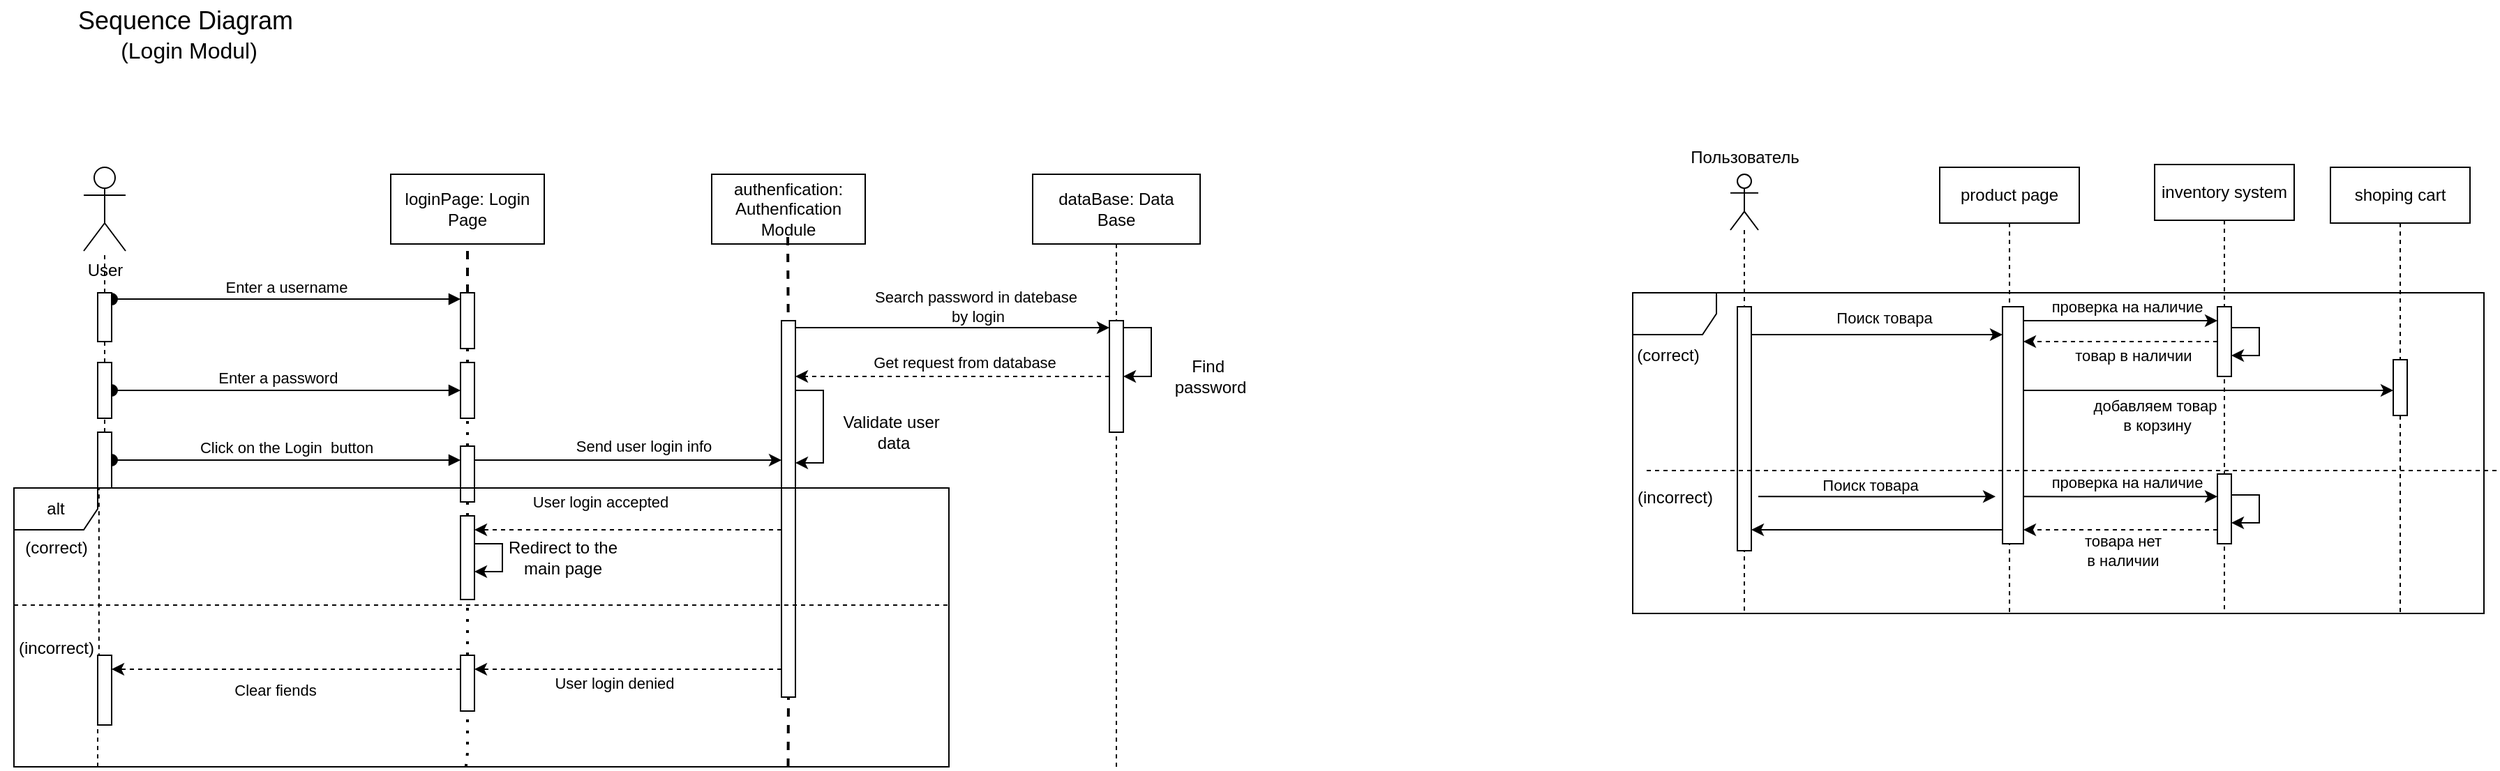 <mxfile version="24.4.8" type="github">
  <diagram name="Страница — 1" id="rIlWWbe10Ax3GFMxgoC-">
    <mxGraphModel dx="989" dy="538" grid="1" gridSize="10" guides="1" tooltips="1" connect="1" arrows="1" fold="1" page="1" pageScale="1" pageWidth="827" pageHeight="1169" math="0" shadow="0">
      <root>
        <mxCell id="0" />
        <mxCell id="1" parent="0" />
        <mxCell id="HHi1Jkbsixi5mN6OjThm-23" value="&lt;font style=&quot;font-size: 18px;&quot;&gt;Sequence Diagram&amp;nbsp;&lt;/font&gt;&lt;div&gt;&lt;font size=&quot;3&quot;&gt;(Login Modul)&lt;/font&gt;&lt;/div&gt;" style="text;html=1;align=center;verticalAlign=middle;resizable=0;points=[];autosize=1;strokeColor=none;fillColor=none;perimeterSpacing=0;" parent="1" vertex="1">
          <mxGeometry x="55" y="120" width="180" height="50" as="geometry" />
        </mxCell>
        <mxCell id="HHi1Jkbsixi5mN6OjThm-24" value="User" style="shape=umlActor;verticalLabelPosition=bottom;verticalAlign=top;html=1;outlineConnect=0;" parent="1" vertex="1">
          <mxGeometry x="70" y="240" width="30" height="60" as="geometry" />
        </mxCell>
        <mxCell id="HHi1Jkbsixi5mN6OjThm-27" value="loginPage: Login&lt;div&gt;Page&lt;/div&gt;" style="html=1;whiteSpace=wrap;" parent="1" vertex="1">
          <mxGeometry x="290" y="245" width="110" height="50" as="geometry" />
        </mxCell>
        <mxCell id="HHi1Jkbsixi5mN6OjThm-32" value="" style="endArrow=none;dashed=1;html=1;rounded=0;" parent="1" source="HHi1Jkbsixi5mN6OjThm-43" target="HHi1Jkbsixi5mN6OjThm-24" edge="1">
          <mxGeometry width="50" height="50" relative="1" as="geometry">
            <mxPoint x="85" y="630" as="sourcePoint" />
            <mxPoint x="110" y="350" as="targetPoint" />
          </mxGeometry>
        </mxCell>
        <mxCell id="HHi1Jkbsixi5mN6OjThm-33" value="" style="endArrow=none;dashed=1;html=1;strokeWidth=2;rounded=0;entryX=0.5;entryY=1;entryDx=0;entryDy=0;" parent="1" source="HHi1Jkbsixi5mN6OjThm-40" target="HHi1Jkbsixi5mN6OjThm-27" edge="1">
          <mxGeometry width="50" height="50" relative="1" as="geometry">
            <mxPoint x="345" y="630" as="sourcePoint" />
            <mxPoint x="470" y="340" as="targetPoint" />
          </mxGeometry>
        </mxCell>
        <mxCell id="HHi1Jkbsixi5mN6OjThm-34" value="authenfication:&lt;div&gt;Authenfication Module&lt;/div&gt;" style="html=1;whiteSpace=wrap;" parent="1" vertex="1">
          <mxGeometry x="520" y="245" width="110" height="50" as="geometry" />
        </mxCell>
        <mxCell id="HHi1Jkbsixi5mN6OjThm-37" value="" style="endArrow=none;dashed=1;html=1;strokeWidth=2;rounded=0;entryX=0.5;entryY=1;entryDx=0;entryDy=0;" parent="1" edge="1">
          <mxGeometry width="50" height="50" relative="1" as="geometry">
            <mxPoint x="575" y="380" as="sourcePoint" />
            <mxPoint x="574.52" y="290" as="targetPoint" />
          </mxGeometry>
        </mxCell>
        <mxCell id="HHi1Jkbsixi5mN6OjThm-41" value="Enter a username" style="html=1;verticalAlign=bottom;startArrow=oval;endArrow=block;startSize=8;curved=0;rounded=0;entryX=0;entryY=0;entryDx=0;entryDy=5;" parent="1" source="HHi1Jkbsixi5mN6OjThm-43" edge="1">
          <mxGeometry relative="1" as="geometry">
            <mxPoint x="80" y="334.52" as="sourcePoint" />
            <mxPoint x="340" y="334.52" as="targetPoint" />
          </mxGeometry>
        </mxCell>
        <mxCell id="HHi1Jkbsixi5mN6OjThm-42" value="" style="endArrow=none;dashed=1;html=1;rounded=0;" parent="1" source="HHi1Jkbsixi5mN6OjThm-53" target="HHi1Jkbsixi5mN6OjThm-43" edge="1">
          <mxGeometry width="50" height="50" relative="1" as="geometry">
            <mxPoint x="85" y="630" as="sourcePoint" />
            <mxPoint x="85" y="300" as="targetPoint" />
          </mxGeometry>
        </mxCell>
        <mxCell id="HHi1Jkbsixi5mN6OjThm-43" value="" style="html=1;points=[[0,0,0,0,5],[0,1,0,0,-5],[1,0,0,0,5],[1,1,0,0,-5]];perimeter=orthogonalPerimeter;outlineConnect=0;targetShapes=umlLifeline;portConstraint=eastwest;newEdgeStyle={&quot;curved&quot;:0,&quot;rounded&quot;:0};" parent="1" vertex="1">
          <mxGeometry x="80" y="330" width="10" height="35" as="geometry" />
        </mxCell>
        <mxCell id="HHi1Jkbsixi5mN6OjThm-44" value="" style="endArrow=none;dashed=1;html=1;dashPattern=1 3;strokeWidth=2;rounded=0;entryX=0.5;entryY=1;entryDx=0;entryDy=0;" parent="1" source="HHi1Jkbsixi5mN6OjThm-55" target="HHi1Jkbsixi5mN6OjThm-40" edge="1">
          <mxGeometry width="50" height="50" relative="1" as="geometry">
            <mxPoint x="345" y="630" as="sourcePoint" />
            <mxPoint x="345" y="295" as="targetPoint" />
          </mxGeometry>
        </mxCell>
        <mxCell id="HHi1Jkbsixi5mN6OjThm-40" value="" style="html=1;points=[[0,0,0,0,5],[0,1,0,0,-5],[1,0,0,0,5],[1,1,0,0,-5]];perimeter=orthogonalPerimeter;outlineConnect=0;targetShapes=umlLifeline;portConstraint=eastwest;newEdgeStyle={&quot;curved&quot;:0,&quot;rounded&quot;:0};" parent="1" vertex="1">
          <mxGeometry x="340" y="330" width="10" height="40" as="geometry" />
        </mxCell>
        <mxCell id="HHi1Jkbsixi5mN6OjThm-46" value="Enter a password&lt;span style=&quot;white-space: pre;&quot;&gt;&#x9;&lt;/span&gt;" style="html=1;verticalAlign=bottom;startArrow=oval;endArrow=block;startSize=8;curved=0;rounded=0;entryX=0;entryY=0;entryDx=0;entryDy=5;" parent="1" source="HHi1Jkbsixi5mN6OjThm-53" edge="1">
          <mxGeometry relative="1" as="geometry">
            <mxPoint x="85" y="400" as="sourcePoint" />
            <mxPoint x="340" y="400" as="targetPoint" />
          </mxGeometry>
        </mxCell>
        <mxCell id="HHi1Jkbsixi5mN6OjThm-47" value="Click on the Login&amp;nbsp; button" style="html=1;verticalAlign=bottom;startArrow=oval;endArrow=block;startSize=8;curved=0;rounded=0;" parent="1" source="HHi1Jkbsixi5mN6OjThm-51" target="HHi1Jkbsixi5mN6OjThm-48" edge="1">
          <mxGeometry relative="1" as="geometry">
            <mxPoint x="80" y="450" as="sourcePoint" />
            <mxPoint x="340" y="450" as="targetPoint" />
          </mxGeometry>
        </mxCell>
        <mxCell id="HHi1Jkbsixi5mN6OjThm-52" value="" style="endArrow=none;dashed=1;html=1;rounded=0;exitX=0.093;exitY=0.992;exitDx=0;exitDy=0;exitPerimeter=0;" parent="1" source="HHi1Jkbsixi5mN6OjThm-89" target="HHi1Jkbsixi5mN6OjThm-51" edge="1">
          <mxGeometry width="50" height="50" relative="1" as="geometry">
            <mxPoint x="85" y="630" as="sourcePoint" />
            <mxPoint x="85" y="350" as="targetPoint" />
          </mxGeometry>
        </mxCell>
        <mxCell id="HHi1Jkbsixi5mN6OjThm-51" value="" style="html=1;points=[[0,0,0,0,5],[0,1,0,0,-5],[1,0,0,0,5],[1,1,0,0,-5]];perimeter=orthogonalPerimeter;outlineConnect=0;targetShapes=umlLifeline;portConstraint=eastwest;newEdgeStyle={&quot;curved&quot;:0,&quot;rounded&quot;:0};" parent="1" vertex="1">
          <mxGeometry x="80" y="430" width="10" height="40" as="geometry" />
        </mxCell>
        <mxCell id="HHi1Jkbsixi5mN6OjThm-56" value="" style="endArrow=none;dashed=1;html=1;dashPattern=1 3;strokeWidth=2;rounded=0;entryX=0.5;entryY=1;entryDx=0;entryDy=0;" parent="1" source="HHi1Jkbsixi5mN6OjThm-48" target="HHi1Jkbsixi5mN6OjThm-55" edge="1">
          <mxGeometry width="50" height="50" relative="1" as="geometry">
            <mxPoint x="345" y="630" as="sourcePoint" />
            <mxPoint x="345" y="370" as="targetPoint" />
          </mxGeometry>
        </mxCell>
        <mxCell id="HHi1Jkbsixi5mN6OjThm-55" value="" style="html=1;points=[[0,0,0,0,5],[0,1,0,0,-5],[1,0,0,0,5],[1,1,0,0,-5]];perimeter=orthogonalPerimeter;outlineConnect=0;targetShapes=umlLifeline;portConstraint=eastwest;newEdgeStyle={&quot;curved&quot;:0,&quot;rounded&quot;:0};" parent="1" vertex="1">
          <mxGeometry x="340" y="380" width="10" height="40" as="geometry" />
        </mxCell>
        <mxCell id="HHi1Jkbsixi5mN6OjThm-57" value="" style="endArrow=none;dashed=1;html=1;dashPattern=1 3;strokeWidth=2;rounded=0;entryX=0.5;entryY=1;entryDx=0;entryDy=0;" parent="1" source="HHi1Jkbsixi5mN6OjThm-77" target="HHi1Jkbsixi5mN6OjThm-48" edge="1">
          <mxGeometry width="50" height="50" relative="1" as="geometry">
            <mxPoint x="345" y="630" as="sourcePoint" />
            <mxPoint x="345" y="420" as="targetPoint" />
          </mxGeometry>
        </mxCell>
        <mxCell id="HHi1Jkbsixi5mN6OjThm-68" style="edgeStyle=orthogonalEdgeStyle;rounded=0;orthogonalLoop=1;jettySize=auto;html=1;curved=0;" parent="1" source="HHi1Jkbsixi5mN6OjThm-48" target="HHi1Jkbsixi5mN6OjThm-66" edge="1">
          <mxGeometry relative="1" as="geometry">
            <Array as="points">
              <mxPoint x="560" y="450" />
              <mxPoint x="560" y="450" />
            </Array>
          </mxGeometry>
        </mxCell>
        <mxCell id="HHi1Jkbsixi5mN6OjThm-70" value="Send user login info" style="edgeLabel;html=1;align=center;verticalAlign=middle;resizable=0;points=[];" parent="HHi1Jkbsixi5mN6OjThm-68" vertex="1" connectable="0">
          <mxGeometry x="0.248" y="1" relative="1" as="geometry">
            <mxPoint x="-17" y="-9" as="offset" />
          </mxGeometry>
        </mxCell>
        <mxCell id="HHi1Jkbsixi5mN6OjThm-48" value="" style="html=1;points=[[0,0,0,0,5],[0,1,0,0,-5],[1,0,0,0,5],[1,1,0,0,-5]];perimeter=orthogonalPerimeter;outlineConnect=0;targetShapes=umlLifeline;portConstraint=eastwest;newEdgeStyle={&quot;curved&quot;:0,&quot;rounded&quot;:0};" parent="1" vertex="1">
          <mxGeometry x="340" y="440" width="10" height="40" as="geometry" />
        </mxCell>
        <mxCell id="HHi1Jkbsixi5mN6OjThm-67" value="" style="endArrow=none;dashed=1;html=1;strokeWidth=2;rounded=0;entryX=0.5;entryY=1;entryDx=0;entryDy=0;exitX=0.828;exitY=1;exitDx=0;exitDy=0;exitPerimeter=0;" parent="1" source="HHi1Jkbsixi5mN6OjThm-72" target="HHi1Jkbsixi5mN6OjThm-66" edge="1">
          <mxGeometry width="50" height="50" relative="1" as="geometry">
            <mxPoint x="574.52" y="625" as="sourcePoint" />
            <mxPoint x="574.52" y="290" as="targetPoint" />
          </mxGeometry>
        </mxCell>
        <mxCell id="HHi1Jkbsixi5mN6OjThm-79" style="edgeStyle=orthogonalEdgeStyle;rounded=0;orthogonalLoop=1;jettySize=auto;html=1;curved=0;dashed=1;" parent="1" source="HHi1Jkbsixi5mN6OjThm-66" target="HHi1Jkbsixi5mN6OjThm-77" edge="1">
          <mxGeometry relative="1" as="geometry">
            <Array as="points">
              <mxPoint x="410" y="500" />
              <mxPoint x="410" y="500" />
            </Array>
          </mxGeometry>
        </mxCell>
        <mxCell id="HHi1Jkbsixi5mN6OjThm-80" value="User login accepted" style="edgeLabel;html=1;align=center;verticalAlign=middle;resizable=0;points=[];" parent="HHi1Jkbsixi5mN6OjThm-79" vertex="1" connectable="0">
          <mxGeometry x="0.384" y="-2" relative="1" as="geometry">
            <mxPoint x="22" y="-18" as="offset" />
          </mxGeometry>
        </mxCell>
        <mxCell id="HHi1Jkbsixi5mN6OjThm-86" style="edgeStyle=orthogonalEdgeStyle;rounded=0;orthogonalLoop=1;jettySize=auto;html=1;curved=0;dashed=1;" parent="1" source="HHi1Jkbsixi5mN6OjThm-66" target="HHi1Jkbsixi5mN6OjThm-84" edge="1">
          <mxGeometry relative="1" as="geometry">
            <Array as="points">
              <mxPoint x="390" y="600" />
              <mxPoint x="390" y="600" />
            </Array>
          </mxGeometry>
        </mxCell>
        <mxCell id="HHi1Jkbsixi5mN6OjThm-87" value="User login denied" style="edgeLabel;html=1;align=center;verticalAlign=middle;resizable=0;points=[];" parent="HHi1Jkbsixi5mN6OjThm-86" vertex="1" connectable="0">
          <mxGeometry x="-0.11" y="-2" relative="1" as="geometry">
            <mxPoint x="-22" y="12" as="offset" />
          </mxGeometry>
        </mxCell>
        <mxCell id="HHi1Jkbsixi5mN6OjThm-66" value="" style="html=1;points=[[0,0,0,0,5],[0,1,0,0,-5],[1,0,0,0,5],[1,1,0,0,-5]];perimeter=orthogonalPerimeter;outlineConnect=0;targetShapes=umlLifeline;portConstraint=eastwest;newEdgeStyle={&quot;curved&quot;:0,&quot;rounded&quot;:0};" parent="1" vertex="1">
          <mxGeometry x="570" y="350" width="10" height="270" as="geometry" />
        </mxCell>
        <mxCell id="HHi1Jkbsixi5mN6OjThm-72" value="alt" style="shape=umlFrame;whiteSpace=wrap;html=1;pointerEvents=0;" parent="1" vertex="1">
          <mxGeometry x="20" y="470" width="670" height="200" as="geometry" />
        </mxCell>
        <mxCell id="HHi1Jkbsixi5mN6OjThm-73" value="(correct)" style="text;html=1;align=center;verticalAlign=middle;resizable=0;points=[];autosize=1;strokeColor=none;fillColor=none;" parent="1" vertex="1">
          <mxGeometry x="15" y="498" width="70" height="30" as="geometry" />
        </mxCell>
        <mxCell id="HHi1Jkbsixi5mN6OjThm-74" value="(incorrect)" style="text;html=1;align=center;verticalAlign=middle;resizable=0;points=[];autosize=1;strokeColor=none;fillColor=none;" parent="1" vertex="1">
          <mxGeometry x="10" y="570" width="80" height="30" as="geometry" />
        </mxCell>
        <mxCell id="HHi1Jkbsixi5mN6OjThm-75" value="" style="line;strokeWidth=1;fillColor=none;align=left;verticalAlign=middle;spacingTop=-1;spacingLeft=3;spacingRight=3;rotatable=0;labelPosition=right;points=[];portConstraint=eastwest;strokeColor=inherit;dashed=1;" parent="1" vertex="1">
          <mxGeometry x="20" y="550" width="670" height="8" as="geometry" />
        </mxCell>
        <mxCell id="HHi1Jkbsixi5mN6OjThm-76" value="Validate user&amp;nbsp;&lt;div&gt;&lt;span style=&quot;background-color: initial;&quot;&gt;data&lt;/span&gt;&lt;/div&gt;" style="text;html=1;align=center;verticalAlign=middle;resizable=0;points=[];autosize=1;strokeColor=none;fillColor=none;" parent="1" vertex="1">
          <mxGeometry x="600" y="410" width="100" height="40" as="geometry" />
        </mxCell>
        <mxCell id="HHi1Jkbsixi5mN6OjThm-78" value="" style="endArrow=none;dashed=1;html=1;dashPattern=1 3;strokeWidth=2;rounded=0;entryX=0.5;entryY=1;entryDx=0;entryDy=0;" parent="1" source="HHi1Jkbsixi5mN6OjThm-84" target="HHi1Jkbsixi5mN6OjThm-77" edge="1">
          <mxGeometry width="50" height="50" relative="1" as="geometry">
            <mxPoint x="345" y="630" as="sourcePoint" />
            <mxPoint x="345" y="480" as="targetPoint" />
          </mxGeometry>
        </mxCell>
        <mxCell id="HHi1Jkbsixi5mN6OjThm-77" value="" style="html=1;points=[[0,0,0,0,5],[0,1,0,0,-5],[1,0,0,0,5],[1,1,0,0,-5]];perimeter=orthogonalPerimeter;outlineConnect=0;targetShapes=umlLifeline;portConstraint=eastwest;newEdgeStyle={&quot;curved&quot;:0,&quot;rounded&quot;:0};" parent="1" vertex="1">
          <mxGeometry x="340" y="490" width="10" height="60" as="geometry" />
        </mxCell>
        <mxCell id="HHi1Jkbsixi5mN6OjThm-81" style="edgeStyle=orthogonalEdgeStyle;rounded=0;orthogonalLoop=1;jettySize=auto;html=1;curved=0;elbow=vertical;" parent="1" source="HHi1Jkbsixi5mN6OjThm-77" target="HHi1Jkbsixi5mN6OjThm-77" edge="1">
          <mxGeometry relative="1" as="geometry" />
        </mxCell>
        <mxCell id="HHi1Jkbsixi5mN6OjThm-82" value="Redirect to the&lt;div&gt;main page&lt;/div&gt;" style="text;html=1;align=center;verticalAlign=middle;resizable=0;points=[];autosize=1;strokeColor=none;fillColor=none;" parent="1" vertex="1">
          <mxGeometry x="363" y="500" width="100" height="40" as="geometry" />
        </mxCell>
        <mxCell id="HHi1Jkbsixi5mN6OjThm-83" style="edgeStyle=orthogonalEdgeStyle;rounded=0;orthogonalLoop=1;jettySize=auto;html=1;curved=0;" parent="1" source="HHi1Jkbsixi5mN6OjThm-66" target="HHi1Jkbsixi5mN6OjThm-66" edge="1">
          <mxGeometry relative="1" as="geometry">
            <mxPoint x="590" y="450" as="targetPoint" />
            <Array as="points">
              <mxPoint x="600" y="400" />
              <mxPoint x="600" y="452" />
            </Array>
          </mxGeometry>
        </mxCell>
        <mxCell id="HHi1Jkbsixi5mN6OjThm-85" value="" style="endArrow=none;dashed=1;html=1;dashPattern=1 3;strokeWidth=2;rounded=0;entryX=0.5;entryY=1;entryDx=0;entryDy=0;" parent="1" source="HHi1Jkbsixi5mN6OjThm-72" target="HHi1Jkbsixi5mN6OjThm-84" edge="1">
          <mxGeometry width="50" height="50" relative="1" as="geometry">
            <mxPoint x="345" y="630" as="sourcePoint" />
            <mxPoint x="345" y="550" as="targetPoint" />
            <Array as="points">
              <mxPoint x="345" y="660" />
            </Array>
          </mxGeometry>
        </mxCell>
        <mxCell id="HHi1Jkbsixi5mN6OjThm-91" style="edgeStyle=orthogonalEdgeStyle;rounded=0;orthogonalLoop=1;jettySize=auto;html=1;curved=0;dashed=1;" parent="1" source="HHi1Jkbsixi5mN6OjThm-84" target="HHi1Jkbsixi5mN6OjThm-89" edge="1">
          <mxGeometry relative="1" as="geometry">
            <Array as="points">
              <mxPoint x="150" y="600" />
              <mxPoint x="150" y="600" />
            </Array>
          </mxGeometry>
        </mxCell>
        <mxCell id="HHi1Jkbsixi5mN6OjThm-92" value="Clear fiends" style="edgeLabel;html=1;align=center;verticalAlign=middle;resizable=0;points=[];" parent="HHi1Jkbsixi5mN6OjThm-91" vertex="1" connectable="0">
          <mxGeometry x="0.069" y="-6" relative="1" as="geometry">
            <mxPoint y="21" as="offset" />
          </mxGeometry>
        </mxCell>
        <mxCell id="HHi1Jkbsixi5mN6OjThm-84" value="" style="html=1;points=[[0,0,0,0,5],[0,1,0,0,-5],[1,0,0,0,5],[1,1,0,0,-5]];perimeter=orthogonalPerimeter;outlineConnect=0;targetShapes=umlLifeline;portConstraint=eastwest;newEdgeStyle={&quot;curved&quot;:0,&quot;rounded&quot;:0};" parent="1" vertex="1">
          <mxGeometry x="340" y="590" width="10" height="40" as="geometry" />
        </mxCell>
        <mxCell id="HHi1Jkbsixi5mN6OjThm-90" value="" style="endArrow=none;dashed=1;html=1;rounded=0;" parent="1" target="HHi1Jkbsixi5mN6OjThm-89" edge="1">
          <mxGeometry width="50" height="50" relative="1" as="geometry">
            <mxPoint x="80" y="670" as="sourcePoint" />
            <mxPoint x="82" y="470" as="targetPoint" />
            <Array as="points">
              <mxPoint x="80" y="660" />
            </Array>
          </mxGeometry>
        </mxCell>
        <mxCell id="HHi1Jkbsixi5mN6OjThm-89" value="" style="html=1;points=[[0,0,0,0,5],[0,1,0,0,-5],[1,0,0,0,5],[1,1,0,0,-5]];perimeter=orthogonalPerimeter;outlineConnect=0;targetShapes=umlLifeline;portConstraint=eastwest;newEdgeStyle={&quot;curved&quot;:0,&quot;rounded&quot;:0};" parent="1" vertex="1">
          <mxGeometry x="80" y="590" width="10" height="50" as="geometry" />
        </mxCell>
        <mxCell id="HHi1Jkbsixi5mN6OjThm-94" value="" style="endArrow=none;dashed=1;html=1;rounded=0;" parent="1" source="HHi1Jkbsixi5mN6OjThm-51" target="HHi1Jkbsixi5mN6OjThm-53" edge="1">
          <mxGeometry width="50" height="50" relative="1" as="geometry">
            <mxPoint x="85" y="430" as="sourcePoint" />
            <mxPoint x="85" y="350" as="targetPoint" />
          </mxGeometry>
        </mxCell>
        <mxCell id="HHi1Jkbsixi5mN6OjThm-53" value="" style="html=1;points=[[0,0,0,0,5],[0,1,0,0,-5],[1,0,0,0,5],[1,1,0,0,-5]];perimeter=orthogonalPerimeter;outlineConnect=0;targetShapes=umlLifeline;portConstraint=eastwest;newEdgeStyle={&quot;curved&quot;:0,&quot;rounded&quot;:0};" parent="1" vertex="1">
          <mxGeometry x="80" y="380" width="10" height="40" as="geometry" />
        </mxCell>
        <mxCell id="HHi1Jkbsixi5mN6OjThm-95" value="dataBase: Data&lt;div&gt;Base&lt;/div&gt;" style="shape=umlLifeline;perimeter=lifelinePerimeter;whiteSpace=wrap;html=1;container=1;dropTarget=0;collapsible=0;recursiveResize=0;outlineConnect=0;portConstraint=eastwest;newEdgeStyle={&quot;curved&quot;:0,&quot;rounded&quot;:0};size=50;" parent="1" vertex="1">
          <mxGeometry x="750" y="245" width="120" height="425" as="geometry" />
        </mxCell>
        <mxCell id="HHi1Jkbsixi5mN6OjThm-96" value="" style="html=1;points=[[0,0,0,0,5],[0,1,0,0,-5],[1,0,0,0,5],[1,1,0,0,-5]];perimeter=orthogonalPerimeter;outlineConnect=0;targetShapes=umlLifeline;portConstraint=eastwest;newEdgeStyle={&quot;curved&quot;:0,&quot;rounded&quot;:0};" parent="HHi1Jkbsixi5mN6OjThm-95" vertex="1">
          <mxGeometry x="55" y="105" width="10" height="80" as="geometry" />
        </mxCell>
        <mxCell id="HHi1Jkbsixi5mN6OjThm-101" style="edgeStyle=orthogonalEdgeStyle;rounded=0;orthogonalLoop=1;jettySize=auto;html=1;curved=0;elbow=horizontal;exitX=1;exitY=0;exitDx=0;exitDy=5;exitPerimeter=0;" parent="HHi1Jkbsixi5mN6OjThm-95" source="HHi1Jkbsixi5mN6OjThm-96" target="HHi1Jkbsixi5mN6OjThm-96" edge="1">
          <mxGeometry relative="1" as="geometry" />
        </mxCell>
        <mxCell id="HHi1Jkbsixi5mN6OjThm-97" style="edgeStyle=orthogonalEdgeStyle;rounded=0;orthogonalLoop=1;jettySize=auto;html=1;curved=0;dashed=1;entryX=1;entryY=0.148;entryDx=0;entryDy=0;entryPerimeter=0;" parent="1" source="HHi1Jkbsixi5mN6OjThm-96" target="HHi1Jkbsixi5mN6OjThm-66" edge="1">
          <mxGeometry relative="1" as="geometry">
            <mxPoint x="590" y="390" as="targetPoint" />
            <Array as="points" />
          </mxGeometry>
        </mxCell>
        <mxCell id="HHi1Jkbsixi5mN6OjThm-102" value="Get request from database" style="edgeLabel;html=1;align=center;verticalAlign=middle;resizable=0;points=[];" parent="HHi1Jkbsixi5mN6OjThm-97" vertex="1" connectable="0">
          <mxGeometry x="-0.071" relative="1" as="geometry">
            <mxPoint y="-10" as="offset" />
          </mxGeometry>
        </mxCell>
        <mxCell id="HHi1Jkbsixi5mN6OjThm-99" style="edgeStyle=orthogonalEdgeStyle;rounded=0;orthogonalLoop=1;jettySize=auto;html=1;curved=0;entryX=0;entryY=0;entryDx=0;entryDy=5;entryPerimeter=0;" parent="1" source="HHi1Jkbsixi5mN6OjThm-66" target="HHi1Jkbsixi5mN6OjThm-96" edge="1">
          <mxGeometry relative="1" as="geometry">
            <Array as="points">
              <mxPoint x="630" y="355" />
              <mxPoint x="630" y="355" />
            </Array>
          </mxGeometry>
        </mxCell>
        <mxCell id="HHi1Jkbsixi5mN6OjThm-103" value="Search password in datebase&lt;div&gt;&amp;nbsp;by login&lt;/div&gt;" style="edgeLabel;html=1;align=center;verticalAlign=middle;resizable=0;points=[];" parent="HHi1Jkbsixi5mN6OjThm-99" vertex="1" connectable="0">
          <mxGeometry x="0.282" y="-3" relative="1" as="geometry">
            <mxPoint x="-15" y="-18" as="offset" />
          </mxGeometry>
        </mxCell>
        <mxCell id="HHi1Jkbsixi5mN6OjThm-104" value="Find&amp;nbsp;&lt;div&gt;password&lt;/div&gt;" style="text;html=1;align=center;verticalAlign=middle;resizable=0;points=[];autosize=1;strokeColor=none;fillColor=none;" parent="1" vertex="1">
          <mxGeometry x="842" y="370" width="70" height="40" as="geometry" />
        </mxCell>
        <mxCell id="HHi1Jkbsixi5mN6OjThm-106" value="" style="shape=umlLifeline;perimeter=lifelinePerimeter;whiteSpace=wrap;html=1;container=1;dropTarget=0;collapsible=0;recursiveResize=0;outlineConnect=0;portConstraint=eastwest;newEdgeStyle={&quot;curved&quot;:0,&quot;rounded&quot;:0};participant=umlActor;" parent="1" vertex="1">
          <mxGeometry x="1250" y="245" width="20" height="315" as="geometry" />
        </mxCell>
        <mxCell id="sE0MUaY-LET2CnTU0aqT-1" value="" style="html=1;points=[[0,0,0,0,5],[0,1,0,0,-5],[1,0,0,0,5],[1,1,0,0,-5]];perimeter=orthogonalPerimeter;outlineConnect=0;targetShapes=umlLifeline;portConstraint=eastwest;newEdgeStyle={&quot;curved&quot;:0,&quot;rounded&quot;:0};" vertex="1" parent="HHi1Jkbsixi5mN6OjThm-106">
          <mxGeometry x="5" y="95" width="10" height="175" as="geometry" />
        </mxCell>
        <mxCell id="HHi1Jkbsixi5mN6OjThm-107" value="Пользователь" style="text;html=1;align=center;verticalAlign=middle;resizable=0;points=[];autosize=1;strokeColor=none;fillColor=none;" parent="1" vertex="1">
          <mxGeometry x="1210" y="218" width="100" height="30" as="geometry" />
        </mxCell>
        <mxCell id="HHi1Jkbsixi5mN6OjThm-108" value="product page" style="shape=umlLifeline;perimeter=lifelinePerimeter;whiteSpace=wrap;html=1;container=1;dropTarget=0;collapsible=0;recursiveResize=0;outlineConnect=0;portConstraint=eastwest;newEdgeStyle={&quot;curved&quot;:0,&quot;rounded&quot;:0};" parent="1" vertex="1">
          <mxGeometry x="1400" y="240" width="100" height="320" as="geometry" />
        </mxCell>
        <mxCell id="sE0MUaY-LET2CnTU0aqT-8" value="" style="html=1;points=[[0,0,0,0,5],[0,1,0,0,-5],[1,0,0,0,5],[1,1,0,0,-5]];perimeter=orthogonalPerimeter;outlineConnect=0;targetShapes=umlLifeline;portConstraint=eastwest;newEdgeStyle={&quot;curved&quot;:0,&quot;rounded&quot;:0};" vertex="1" parent="HHi1Jkbsixi5mN6OjThm-108">
          <mxGeometry x="45" y="100" width="15" height="170" as="geometry" />
        </mxCell>
        <mxCell id="HHi1Jkbsixi5mN6OjThm-109" value="shoping cart" style="shape=umlLifeline;perimeter=lifelinePerimeter;whiteSpace=wrap;html=1;container=1;dropTarget=0;collapsible=0;recursiveResize=0;outlineConnect=0;portConstraint=eastwest;newEdgeStyle={&quot;curved&quot;:0,&quot;rounded&quot;:0};" parent="1" vertex="1">
          <mxGeometry x="1680" y="240" width="100" height="320" as="geometry" />
        </mxCell>
        <mxCell id="sE0MUaY-LET2CnTU0aqT-9" value="" style="html=1;points=[[0,0,0,0,5],[0,1,0,0,-5],[1,0,0,0,5],[1,1,0,0,-5]];perimeter=orthogonalPerimeter;outlineConnect=0;targetShapes=umlLifeline;portConstraint=eastwest;newEdgeStyle={&quot;curved&quot;:0,&quot;rounded&quot;:0};" vertex="1" parent="HHi1Jkbsixi5mN6OjThm-109">
          <mxGeometry x="45" y="138" width="10" height="40" as="geometry" />
        </mxCell>
        <mxCell id="HHi1Jkbsixi5mN6OjThm-110" value="inventory system" style="shape=umlLifeline;perimeter=lifelinePerimeter;whiteSpace=wrap;html=1;container=1;dropTarget=0;collapsible=0;recursiveResize=0;outlineConnect=0;portConstraint=eastwest;newEdgeStyle={&quot;curved&quot;:0,&quot;rounded&quot;:0};" parent="1" vertex="1">
          <mxGeometry x="1554" y="238" width="100" height="320" as="geometry" />
        </mxCell>
        <mxCell id="sE0MUaY-LET2CnTU0aqT-11" style="edgeStyle=orthogonalEdgeStyle;rounded=0;orthogonalLoop=1;jettySize=auto;html=1;curved=0;" edge="1" parent="1" source="sE0MUaY-LET2CnTU0aqT-1" target="sE0MUaY-LET2CnTU0aqT-8">
          <mxGeometry relative="1" as="geometry">
            <Array as="points">
              <mxPoint x="1360" y="360" />
              <mxPoint x="1360" y="360" />
            </Array>
          </mxGeometry>
        </mxCell>
        <mxCell id="sE0MUaY-LET2CnTU0aqT-12" value="Поиск товара" style="edgeLabel;html=1;align=center;verticalAlign=middle;resizable=0;points=[];" vertex="1" connectable="0" parent="sE0MUaY-LET2CnTU0aqT-11">
          <mxGeometry x="0.132" y="-2" relative="1" as="geometry">
            <mxPoint x="-7" y="-14" as="offset" />
          </mxGeometry>
        </mxCell>
        <mxCell id="sE0MUaY-LET2CnTU0aqT-22" value="" style="shape=umlFrame;whiteSpace=wrap;html=1;pointerEvents=0;" vertex="1" parent="1">
          <mxGeometry x="1180" y="330" width="610" height="230" as="geometry" />
        </mxCell>
        <mxCell id="sE0MUaY-LET2CnTU0aqT-23" value="" style="line;strokeWidth=1;fillColor=none;align=left;verticalAlign=middle;spacingTop=-1;spacingLeft=3;spacingRight=3;rotatable=0;labelPosition=right;points=[];portConstraint=eastwest;strokeColor=inherit;dashed=1;" vertex="1" parent="1">
          <mxGeometry x="1190" y="453.5" width="610" height="8" as="geometry" />
        </mxCell>
        <mxCell id="sE0MUaY-LET2CnTU0aqT-24" value="(correct)" style="text;html=1;align=center;verticalAlign=middle;resizable=0;points=[];autosize=1;strokeColor=none;fillColor=none;" vertex="1" parent="1">
          <mxGeometry x="1170" y="360" width="70" height="30" as="geometry" />
        </mxCell>
        <mxCell id="sE0MUaY-LET2CnTU0aqT-25" value="(incorrect)" style="text;html=1;align=center;verticalAlign=middle;resizable=0;points=[];autosize=1;strokeColor=none;fillColor=none;" vertex="1" parent="1">
          <mxGeometry x="1170" y="461.5" width="80" height="30" as="geometry" />
        </mxCell>
        <mxCell id="sE0MUaY-LET2CnTU0aqT-33" style="edgeStyle=orthogonalEdgeStyle;rounded=0;orthogonalLoop=1;jettySize=auto;html=1;curved=0;dashed=1;" edge="1" parent="1" source="sE0MUaY-LET2CnTU0aqT-29" target="sE0MUaY-LET2CnTU0aqT-8">
          <mxGeometry relative="1" as="geometry">
            <Array as="points">
              <mxPoint x="1480" y="365" />
              <mxPoint x="1480" y="365" />
            </Array>
          </mxGeometry>
        </mxCell>
        <mxCell id="sE0MUaY-LET2CnTU0aqT-34" value="товар в наличии&amp;nbsp;" style="edgeLabel;html=1;align=center;verticalAlign=middle;resizable=0;points=[];" vertex="1" connectable="0" parent="sE0MUaY-LET2CnTU0aqT-33">
          <mxGeometry x="-0.151" y="2" relative="1" as="geometry">
            <mxPoint y="8" as="offset" />
          </mxGeometry>
        </mxCell>
        <mxCell id="sE0MUaY-LET2CnTU0aqT-29" value="" style="html=1;points=[[0,0,0,0,5],[0,1,0,0,-5],[1,0,0,0,5],[1,1,0,0,-5]];perimeter=orthogonalPerimeter;outlineConnect=0;targetShapes=umlLifeline;portConstraint=eastwest;newEdgeStyle={&quot;curved&quot;:0,&quot;rounded&quot;:0};" vertex="1" parent="1">
          <mxGeometry x="1599" y="340" width="10" height="50" as="geometry" />
        </mxCell>
        <mxCell id="sE0MUaY-LET2CnTU0aqT-30" style="edgeStyle=orthogonalEdgeStyle;rounded=0;orthogonalLoop=1;jettySize=auto;html=1;curved=0;" edge="1" parent="1" source="sE0MUaY-LET2CnTU0aqT-8" target="sE0MUaY-LET2CnTU0aqT-29">
          <mxGeometry relative="1" as="geometry">
            <Array as="points">
              <mxPoint x="1500" y="350" />
              <mxPoint x="1500" y="350" />
            </Array>
          </mxGeometry>
        </mxCell>
        <mxCell id="sE0MUaY-LET2CnTU0aqT-31" value="проверка на наличие" style="edgeLabel;html=1;align=center;verticalAlign=middle;resizable=0;points=[];" vertex="1" connectable="0" parent="sE0MUaY-LET2CnTU0aqT-30">
          <mxGeometry x="0.065" y="-2" relative="1" as="geometry">
            <mxPoint y="-12" as="offset" />
          </mxGeometry>
        </mxCell>
        <mxCell id="sE0MUaY-LET2CnTU0aqT-32" style="edgeStyle=orthogonalEdgeStyle;rounded=0;orthogonalLoop=1;jettySize=auto;html=1;curved=0;" edge="1" parent="1" source="sE0MUaY-LET2CnTU0aqT-29" target="sE0MUaY-LET2CnTU0aqT-29">
          <mxGeometry relative="1" as="geometry" />
        </mxCell>
        <mxCell id="sE0MUaY-LET2CnTU0aqT-35" style="edgeStyle=orthogonalEdgeStyle;rounded=0;orthogonalLoop=1;jettySize=auto;html=1;curved=0;" edge="1" parent="1" source="sE0MUaY-LET2CnTU0aqT-8" target="sE0MUaY-LET2CnTU0aqT-9">
          <mxGeometry relative="1" as="geometry">
            <Array as="points">
              <mxPoint x="1630" y="400" />
              <mxPoint x="1630" y="400" />
            </Array>
          </mxGeometry>
        </mxCell>
        <mxCell id="sE0MUaY-LET2CnTU0aqT-36" value="добавляем товар&lt;div&gt;&amp;nbsp;в корзину&lt;/div&gt;" style="edgeLabel;html=1;align=center;verticalAlign=middle;resizable=0;points=[];" vertex="1" connectable="0" parent="sE0MUaY-LET2CnTU0aqT-35">
          <mxGeometry x="-0.131" y="-1" relative="1" as="geometry">
            <mxPoint x="-21" y="17" as="offset" />
          </mxGeometry>
        </mxCell>
        <mxCell id="sE0MUaY-LET2CnTU0aqT-37" style="edgeStyle=orthogonalEdgeStyle;rounded=0;orthogonalLoop=1;jettySize=auto;html=1;curved=0;" edge="1" parent="1">
          <mxGeometry relative="1" as="geometry">
            <mxPoint x="1270" y="476.16" as="sourcePoint" />
            <mxPoint x="1440" y="476.16" as="targetPoint" />
            <Array as="points">
              <mxPoint x="1355" y="476.16" />
              <mxPoint x="1355" y="476.16" />
            </Array>
          </mxGeometry>
        </mxCell>
        <mxCell id="sE0MUaY-LET2CnTU0aqT-38" value="Поиск товара" style="edgeLabel;html=1;align=center;verticalAlign=middle;resizable=0;points=[];" vertex="1" connectable="0" parent="sE0MUaY-LET2CnTU0aqT-37">
          <mxGeometry x="0.132" y="-2" relative="1" as="geometry">
            <mxPoint x="-16" y="-10" as="offset" />
          </mxGeometry>
        </mxCell>
        <mxCell id="sE0MUaY-LET2CnTU0aqT-39" style="edgeStyle=orthogonalEdgeStyle;rounded=0;orthogonalLoop=1;jettySize=auto;html=1;curved=0;" edge="1" parent="1">
          <mxGeometry relative="1" as="geometry">
            <mxPoint x="1460" y="476.16" as="sourcePoint" />
            <mxPoint x="1599" y="476.16" as="targetPoint" />
            <Array as="points">
              <mxPoint x="1500" y="476.16" />
              <mxPoint x="1500" y="476.16" />
            </Array>
          </mxGeometry>
        </mxCell>
        <mxCell id="sE0MUaY-LET2CnTU0aqT-40" value="проверка на наличие" style="edgeLabel;html=1;align=center;verticalAlign=middle;resizable=0;points=[];" vertex="1" connectable="0" parent="sE0MUaY-LET2CnTU0aqT-39">
          <mxGeometry x="0.065" y="-2" relative="1" as="geometry">
            <mxPoint y="-12" as="offset" />
          </mxGeometry>
        </mxCell>
        <mxCell id="sE0MUaY-LET2CnTU0aqT-46" style="edgeStyle=orthogonalEdgeStyle;rounded=0;orthogonalLoop=1;jettySize=auto;html=1;curved=0;dashed=1;" edge="1" parent="1" source="sE0MUaY-LET2CnTU0aqT-44" target="sE0MUaY-LET2CnTU0aqT-8">
          <mxGeometry relative="1" as="geometry">
            <Array as="points">
              <mxPoint x="1570" y="500" />
              <mxPoint x="1570" y="500" />
            </Array>
          </mxGeometry>
        </mxCell>
        <mxCell id="sE0MUaY-LET2CnTU0aqT-47" value="товара нет&lt;div&gt;в наличии&lt;/div&gt;" style="edgeLabel;html=1;align=center;verticalAlign=middle;resizable=0;points=[];" vertex="1" connectable="0" parent="sE0MUaY-LET2CnTU0aqT-46">
          <mxGeometry x="0.415" y="2" relative="1" as="geometry">
            <mxPoint x="30" y="13" as="offset" />
          </mxGeometry>
        </mxCell>
        <mxCell id="sE0MUaY-LET2CnTU0aqT-44" value="" style="html=1;points=[[0,0,0,0,5],[0,1,0,0,-5],[1,0,0,0,5],[1,1,0,0,-5]];perimeter=orthogonalPerimeter;outlineConnect=0;targetShapes=umlLifeline;portConstraint=eastwest;newEdgeStyle={&quot;curved&quot;:0,&quot;rounded&quot;:0};" vertex="1" parent="1">
          <mxGeometry x="1599" y="460" width="10" height="50" as="geometry" />
        </mxCell>
        <mxCell id="sE0MUaY-LET2CnTU0aqT-45" style="edgeStyle=orthogonalEdgeStyle;rounded=0;orthogonalLoop=1;jettySize=auto;html=1;curved=0;" edge="1" parent="1" source="sE0MUaY-LET2CnTU0aqT-44" target="sE0MUaY-LET2CnTU0aqT-44">
          <mxGeometry relative="1" as="geometry" />
        </mxCell>
        <mxCell id="sE0MUaY-LET2CnTU0aqT-48" style="edgeStyle=orthogonalEdgeStyle;rounded=0;orthogonalLoop=1;jettySize=auto;html=1;curved=0;" edge="1" parent="1" source="sE0MUaY-LET2CnTU0aqT-8" target="sE0MUaY-LET2CnTU0aqT-1">
          <mxGeometry relative="1" as="geometry">
            <Array as="points">
              <mxPoint x="1320" y="500" />
              <mxPoint x="1320" y="500" />
            </Array>
          </mxGeometry>
        </mxCell>
      </root>
    </mxGraphModel>
  </diagram>
</mxfile>
